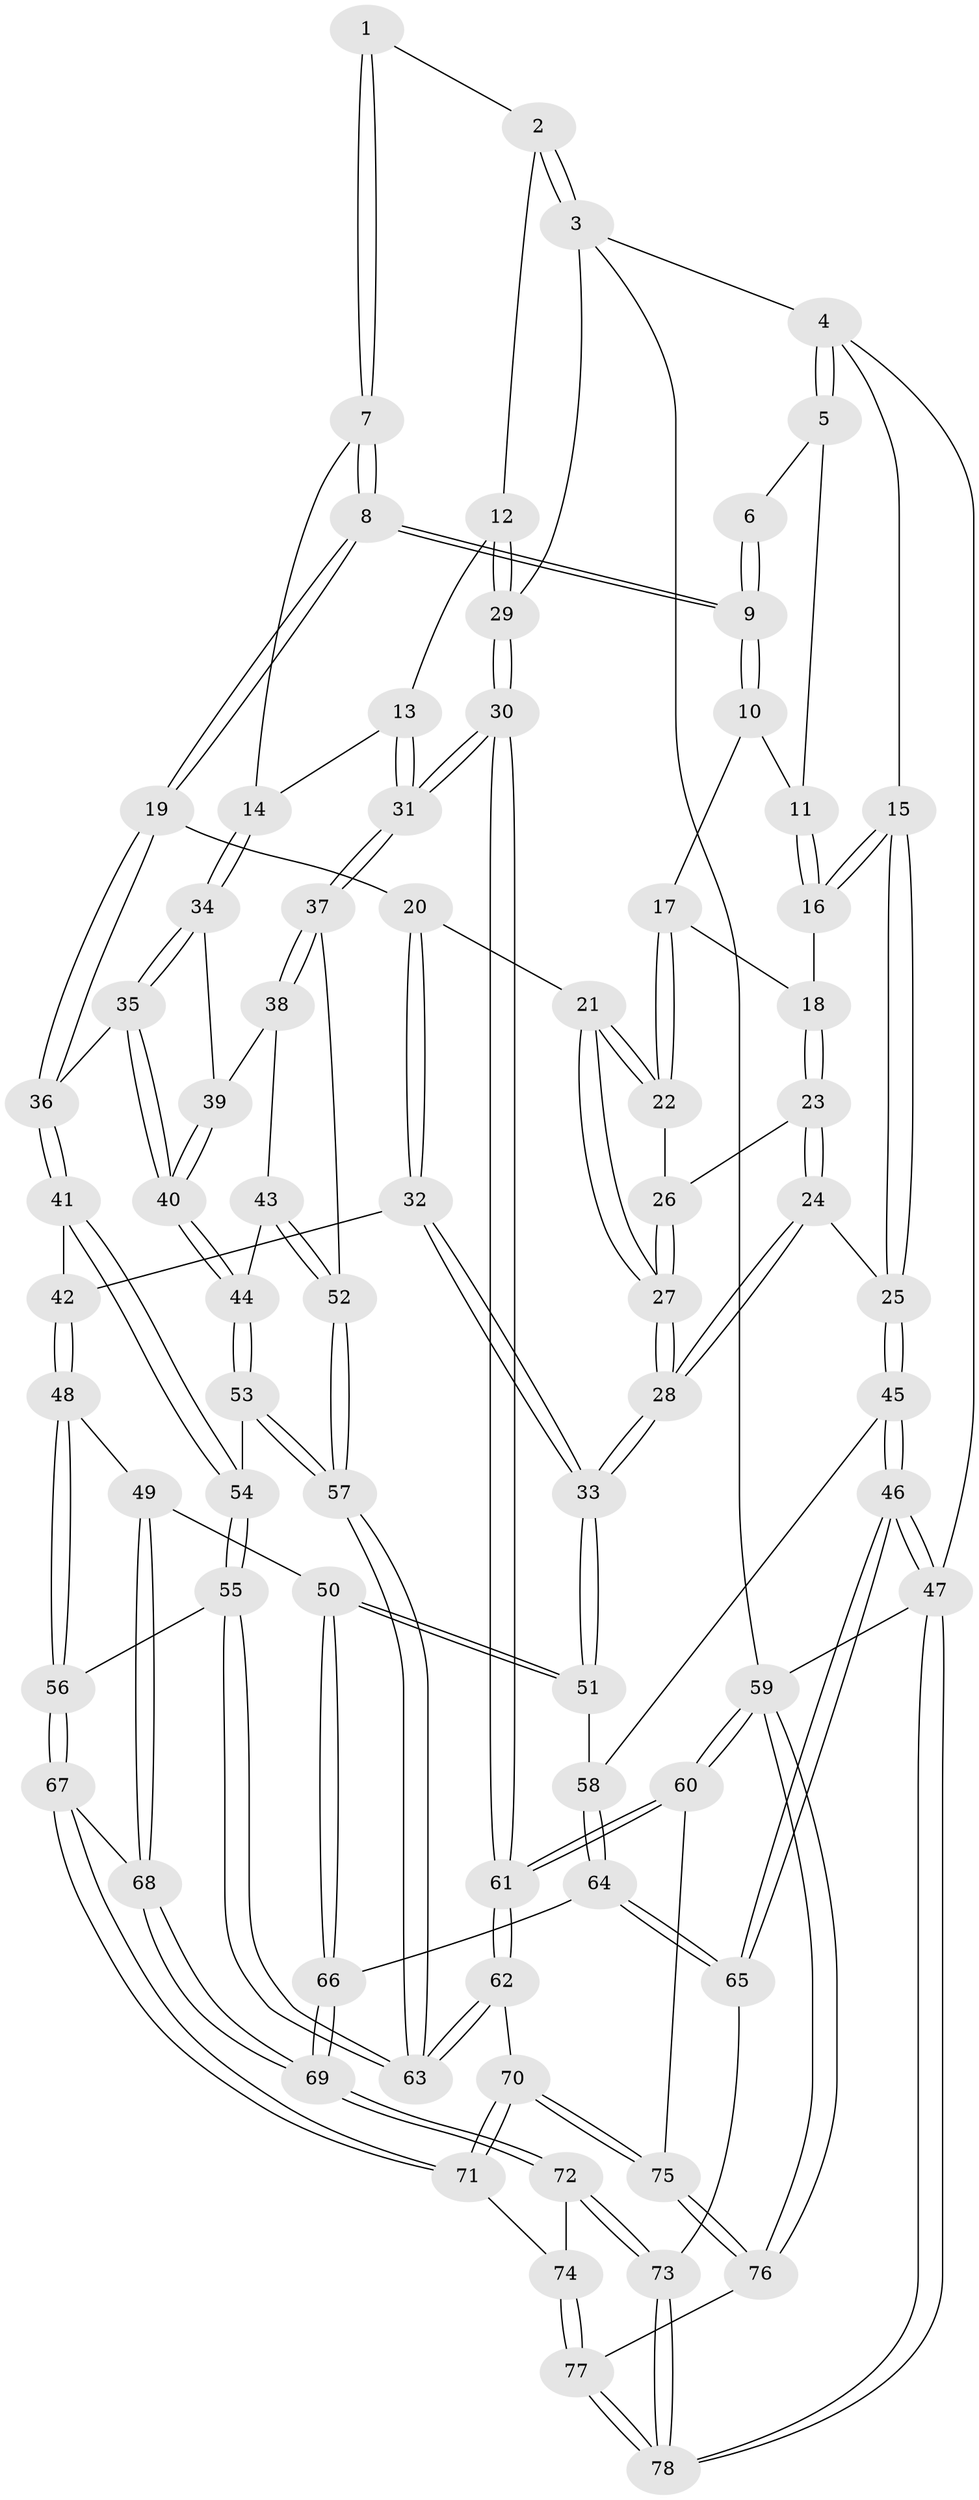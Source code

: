 // Generated by graph-tools (version 1.1) at 2025/27/03/09/25 03:27:04]
// undirected, 78 vertices, 192 edges
graph export_dot {
graph [start="1"]
  node [color=gray90,style=filled];
  1 [pos="+0.7386859900962363+0"];
  2 [pos="+0.97485555531927+0"];
  3 [pos="+1+0"];
  4 [pos="+0+0"];
  5 [pos="+0.3523460617617189+0"];
  6 [pos="+0.46337610575440846+0"];
  7 [pos="+0.6641674052704428+0.17075364728535852"];
  8 [pos="+0.5860538458917623+0.2043908990039353"];
  9 [pos="+0.5491387982069303+0.13322337958986866"];
  10 [pos="+0.364015916948235+0.08087325451227241"];
  11 [pos="+0.3512968457855808+0.0007542967581895571"];
  12 [pos="+0.8564401007171034+0.16976239273623162"];
  13 [pos="+0.8297588305647535+0.19029414654040788"];
  14 [pos="+0.8097985573373128+0.19863412396830427"];
  15 [pos="+0+0"];
  16 [pos="+0.21756930171796734+0.14091127285179483"];
  17 [pos="+0.35861463396945376+0.12732484120355625"];
  18 [pos="+0.26454681887590864+0.1745578938146636"];
  19 [pos="+0.5801290022842971+0.21391793584880325"];
  20 [pos="+0.46157828021988434+0.2298934739921787"];
  21 [pos="+0.4452058143719628+0.2285915128154987"];
  22 [pos="+0.39978833401958336+0.19227452512569745"];
  23 [pos="+0.26511922948150823+0.1922973075444474"];
  24 [pos="+0.21059178909494541+0.3091585417910972"];
  25 [pos="+0+0.11737531053442939"];
  26 [pos="+0.3193121700860693+0.2340133533291715"];
  27 [pos="+0.31688871215883396+0.3572526167424672"];
  28 [pos="+0.2867714200908305+0.40806077296863674"];
  29 [pos="+1+0.2968851776630031"];
  30 [pos="+1+0.4810615403285034"];
  31 [pos="+0.9964304807109887+0.4720717449074681"];
  32 [pos="+0.4398884516001833+0.389976191620503"];
  33 [pos="+0.2904407827576547+0.43272524447740196"];
  34 [pos="+0.8063117510600845+0.2211719707250064"];
  35 [pos="+0.6443441276057976+0.39105372784719644"];
  36 [pos="+0.6014594466822318+0.3756463690164606"];
  37 [pos="+0.9552825212090067+0.47743527204836367"];
  38 [pos="+0.8339701356545212+0.36417541199772074"];
  39 [pos="+0.8010537453113601+0.29586227393441433"];
  40 [pos="+0.6840413290736036+0.40922927150723293"];
  41 [pos="+0.5923148303767439+0.3846800998896737"];
  42 [pos="+0.5529439925147053+0.3974293051199511"];
  43 [pos="+0.7067549472354759+0.4144101202540577"];
  44 [pos="+0.6877959026486651+0.41284888667688585"];
  45 [pos="+0+0.3794498541333563"];
  46 [pos="+0+0.7898473230017927"];
  47 [pos="+0+1"];
  48 [pos="+0.41389322328671974+0.5757738463744265"];
  49 [pos="+0.3945779476126916+0.571997484989151"];
  50 [pos="+0.28673039208709095+0.5276907005317409"];
  51 [pos="+0.27677941952840884+0.4896489064653308"];
  52 [pos="+0.9381926992884643+0.48527799887362694"];
  53 [pos="+0.7213204197197117+0.5478057714664134"];
  54 [pos="+0.5774974989367636+0.5766913374977831"];
  55 [pos="+0.5392045275309822+0.6231399691886038"];
  56 [pos="+0.5229924043011474+0.6337999271645048"];
  57 [pos="+0.7911902940029683+0.6019301400765001"];
  58 [pos="+0+0.4280504753660052"];
  59 [pos="+1+1"];
  60 [pos="+1+0.870492746991637"];
  61 [pos="+1+0.7417911275338037"];
  62 [pos="+0.7920044996035476+0.76294787111707"];
  63 [pos="+0.7801761868781408+0.6805015058822247"];
  64 [pos="+0.12141041625440967+0.6514466464991355"];
  65 [pos="+0.035995496829866976+0.720776540539633"];
  66 [pos="+0.22901067379448187+0.6222679512396146"];
  67 [pos="+0.5320144669602421+0.7272027153424347"];
  68 [pos="+0.37778352500285284+0.792067869103559"];
  69 [pos="+0.2883832558417797+0.8685881671915473"];
  70 [pos="+0.7328466968428384+0.8530431798552741"];
  71 [pos="+0.6127768135103366+0.8360283580887633"];
  72 [pos="+0.2777467868713876+0.9146511471049599"];
  73 [pos="+0.26439742038028236+0.9357106707373739"];
  74 [pos="+0.5611132231055558+0.8817474655381337"];
  75 [pos="+0.7647617385663021+0.9346071338818761"];
  76 [pos="+0.7832555035619537+1"];
  77 [pos="+0.49301054455129295+1"];
  78 [pos="+0.17757773042600106+1"];
  1 -- 2;
  1 -- 7;
  1 -- 7;
  2 -- 3;
  2 -- 3;
  2 -- 12;
  3 -- 4;
  3 -- 29;
  3 -- 59;
  4 -- 5;
  4 -- 5;
  4 -- 15;
  4 -- 47;
  5 -- 6;
  5 -- 11;
  6 -- 9;
  6 -- 9;
  7 -- 8;
  7 -- 8;
  7 -- 14;
  8 -- 9;
  8 -- 9;
  8 -- 19;
  8 -- 19;
  9 -- 10;
  9 -- 10;
  10 -- 11;
  10 -- 17;
  11 -- 16;
  11 -- 16;
  12 -- 13;
  12 -- 29;
  12 -- 29;
  13 -- 14;
  13 -- 31;
  13 -- 31;
  14 -- 34;
  14 -- 34;
  15 -- 16;
  15 -- 16;
  15 -- 25;
  15 -- 25;
  16 -- 18;
  17 -- 18;
  17 -- 22;
  17 -- 22;
  18 -- 23;
  18 -- 23;
  19 -- 20;
  19 -- 36;
  19 -- 36;
  20 -- 21;
  20 -- 32;
  20 -- 32;
  21 -- 22;
  21 -- 22;
  21 -- 27;
  21 -- 27;
  22 -- 26;
  23 -- 24;
  23 -- 24;
  23 -- 26;
  24 -- 25;
  24 -- 28;
  24 -- 28;
  25 -- 45;
  25 -- 45;
  26 -- 27;
  26 -- 27;
  27 -- 28;
  27 -- 28;
  28 -- 33;
  28 -- 33;
  29 -- 30;
  29 -- 30;
  30 -- 31;
  30 -- 31;
  30 -- 61;
  30 -- 61;
  31 -- 37;
  31 -- 37;
  32 -- 33;
  32 -- 33;
  32 -- 42;
  33 -- 51;
  33 -- 51;
  34 -- 35;
  34 -- 35;
  34 -- 39;
  35 -- 36;
  35 -- 40;
  35 -- 40;
  36 -- 41;
  36 -- 41;
  37 -- 38;
  37 -- 38;
  37 -- 52;
  38 -- 39;
  38 -- 43;
  39 -- 40;
  39 -- 40;
  40 -- 44;
  40 -- 44;
  41 -- 42;
  41 -- 54;
  41 -- 54;
  42 -- 48;
  42 -- 48;
  43 -- 44;
  43 -- 52;
  43 -- 52;
  44 -- 53;
  44 -- 53;
  45 -- 46;
  45 -- 46;
  45 -- 58;
  46 -- 47;
  46 -- 47;
  46 -- 65;
  46 -- 65;
  47 -- 78;
  47 -- 78;
  47 -- 59;
  48 -- 49;
  48 -- 56;
  48 -- 56;
  49 -- 50;
  49 -- 68;
  49 -- 68;
  50 -- 51;
  50 -- 51;
  50 -- 66;
  50 -- 66;
  51 -- 58;
  52 -- 57;
  52 -- 57;
  53 -- 54;
  53 -- 57;
  53 -- 57;
  54 -- 55;
  54 -- 55;
  55 -- 56;
  55 -- 63;
  55 -- 63;
  56 -- 67;
  56 -- 67;
  57 -- 63;
  57 -- 63;
  58 -- 64;
  58 -- 64;
  59 -- 60;
  59 -- 60;
  59 -- 76;
  59 -- 76;
  60 -- 61;
  60 -- 61;
  60 -- 75;
  61 -- 62;
  61 -- 62;
  62 -- 63;
  62 -- 63;
  62 -- 70;
  64 -- 65;
  64 -- 65;
  64 -- 66;
  65 -- 73;
  66 -- 69;
  66 -- 69;
  67 -- 68;
  67 -- 71;
  67 -- 71;
  68 -- 69;
  68 -- 69;
  69 -- 72;
  69 -- 72;
  70 -- 71;
  70 -- 71;
  70 -- 75;
  70 -- 75;
  71 -- 74;
  72 -- 73;
  72 -- 73;
  72 -- 74;
  73 -- 78;
  73 -- 78;
  74 -- 77;
  74 -- 77;
  75 -- 76;
  75 -- 76;
  76 -- 77;
  77 -- 78;
  77 -- 78;
}
